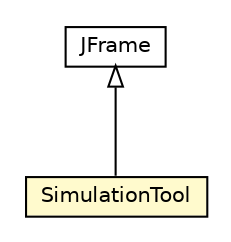 #!/usr/local/bin/dot
#
# Class diagram 
# Generated by UMLGraph version R5_6-24-gf6e263 (http://www.umlgraph.org/)
#

digraph G {
	edge [fontname="Helvetica",fontsize=10,labelfontname="Helvetica",labelfontsize=10];
	node [fontname="Helvetica",fontsize=10,shape=plaintext];
	nodesep=0.25;
	ranksep=0.5;
	// org.universAAL.lddi.abstraction.simulation.SimulationTool
	c312973 [label=<<table title="org.universAAL.lddi.abstraction.simulation.SimulationTool" border="0" cellborder="1" cellspacing="0" cellpadding="2" port="p" bgcolor="lemonChiffon" href="./SimulationTool.html">
		<tr><td><table border="0" cellspacing="0" cellpadding="1">
<tr><td align="center" balign="center"> SimulationTool </td></tr>
		</table></td></tr>
		</table>>, URL="./SimulationTool.html", fontname="Helvetica", fontcolor="black", fontsize=10.0];
	//org.universAAL.lddi.abstraction.simulation.SimulationTool extends javax.swing.JFrame
	c313202:p -> c312973:p [dir=back,arrowtail=empty];
	// javax.swing.JFrame
	c313202 [label=<<table title="javax.swing.JFrame" border="0" cellborder="1" cellspacing="0" cellpadding="2" port="p" href="http://java.sun.com/j2se/1.4.2/docs/api/javax/swing/JFrame.html">
		<tr><td><table border="0" cellspacing="0" cellpadding="1">
<tr><td align="center" balign="center"> JFrame </td></tr>
		</table></td></tr>
		</table>>, URL="http://java.sun.com/j2se/1.4.2/docs/api/javax/swing/JFrame.html", fontname="Helvetica", fontcolor="black", fontsize=10.0];
}

